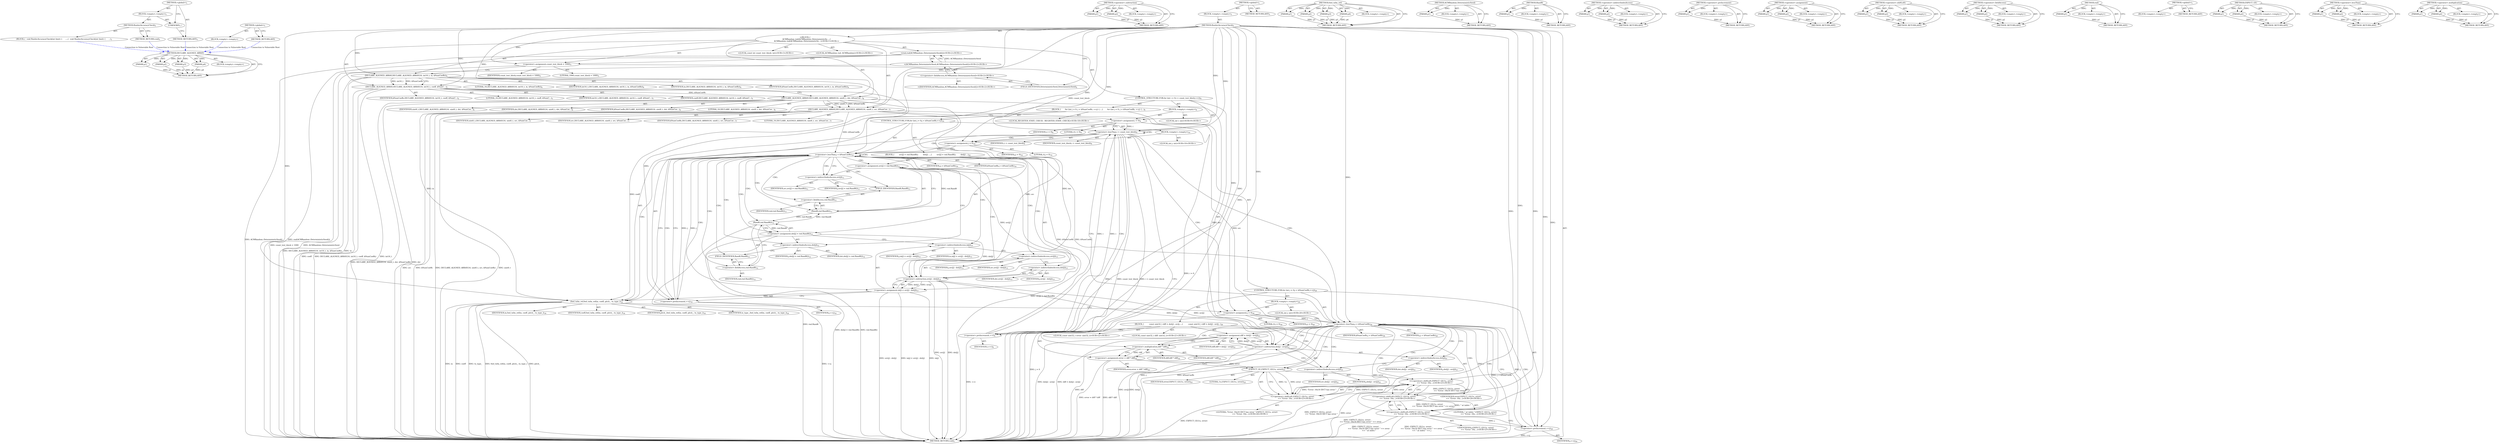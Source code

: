 digraph "&lt;global&gt;" {
vulnerable_183 [label=<(METHOD,DECLARE_ALIGNED_ARRAY)>];
vulnerable_184 [label=<(PARAM,p1)>];
vulnerable_185 [label=<(PARAM,p2)>];
vulnerable_186 [label=<(PARAM,p3)>];
vulnerable_187 [label=<(PARAM,p4)>];
vulnerable_188 [label=<(BLOCK,&lt;empty&gt;,&lt;empty&gt;)>];
vulnerable_189 [label=<(METHOD_RETURN,ANY)>];
vulnerable_208 [label=<(METHOD,&lt;operator&gt;.subtraction)>];
vulnerable_209 [label=<(PARAM,p1)>];
vulnerable_210 [label=<(PARAM,p2)>];
vulnerable_211 [label=<(BLOCK,&lt;empty&gt;,&lt;empty&gt;)>];
vulnerable_212 [label=<(METHOD_RETURN,ANY)>];
vulnerable_6 [label=<(METHOD,&lt;global&gt;)<SUB>1</SUB>>];
vulnerable_7 [label=<(BLOCK,&lt;empty&gt;,&lt;empty&gt;)<SUB>1</SUB>>];
vulnerable_8 [label=<(METHOD,RunInvAccuracyCheck)<SUB>1</SUB>>];
vulnerable_9 [label="<(BLOCK,{
     ACMRandom rnd(ACMRandom::DeterministicSe...,{
     ACMRandom rnd(ACMRandom::DeterministicSe...)<SUB>1</SUB>>"];
vulnerable_10 [label="<(LOCAL,ACMRandom rnd: ACMRandom)<SUB>2</SUB>>"];
vulnerable_11 [label="<(rnd,rnd(ACMRandom::DeterministicSeed()))<SUB>2</SUB>>"];
vulnerable_12 [label="<(ACMRandom.DeterministicSeed,ACMRandom::DeterministicSeed())<SUB>2</SUB>>"];
vulnerable_13 [label="<(&lt;operator&gt;.fieldAccess,ACMRandom::DeterministicSeed)<SUB>2</SUB>>"];
vulnerable_14 [label="<(IDENTIFIER,ACMRandom,ACMRandom::DeterministicSeed())<SUB>2</SUB>>"];
vulnerable_15 [label=<(FIELD_IDENTIFIER,DeterministicSeed,DeterministicSeed)<SUB>2</SUB>>];
vulnerable_16 [label="<(LOCAL,const int count_test_block: int)<SUB>3</SUB>>"];
vulnerable_17 [label=<(&lt;operator&gt;.assignment,count_test_block = 1000)<SUB>3</SUB>>];
vulnerable_18 [label=<(IDENTIFIER,count_test_block,count_test_block = 1000)<SUB>3</SUB>>];
vulnerable_19 [label=<(LITERAL,1000,count_test_block = 1000)<SUB>3</SUB>>];
vulnerable_20 [label=<(DECLARE_ALIGNED_ARRAY,DECLARE_ALIGNED_ARRAY(16, int16_t, in, kNumCoeffs))<SUB>4</SUB>>];
vulnerable_21 [label=<(LITERAL,16,DECLARE_ALIGNED_ARRAY(16, int16_t, in, kNumCoeffs))<SUB>4</SUB>>];
vulnerable_22 [label=<(IDENTIFIER,int16_t,DECLARE_ALIGNED_ARRAY(16, int16_t, in, kNumCoeffs))<SUB>4</SUB>>];
vulnerable_23 [label=<(IDENTIFIER,in,DECLARE_ALIGNED_ARRAY(16, int16_t, in, kNumCoeffs))<SUB>4</SUB>>];
vulnerable_24 [label=<(IDENTIFIER,kNumCoeffs,DECLARE_ALIGNED_ARRAY(16, int16_t, in, kNumCoeffs))<SUB>4</SUB>>];
vulnerable_25 [label=<(DECLARE_ALIGNED_ARRAY,DECLARE_ALIGNED_ARRAY(16, int16_t, coeff, kNumC...)<SUB>5</SUB>>];
vulnerable_26 [label=<(LITERAL,16,DECLARE_ALIGNED_ARRAY(16, int16_t, coeff, kNumC...)<SUB>5</SUB>>];
vulnerable_27 [label=<(IDENTIFIER,int16_t,DECLARE_ALIGNED_ARRAY(16, int16_t, coeff, kNumC...)<SUB>5</SUB>>];
vulnerable_28 [label=<(IDENTIFIER,coeff,DECLARE_ALIGNED_ARRAY(16, int16_t, coeff, kNumC...)<SUB>5</SUB>>];
vulnerable_29 [label=<(IDENTIFIER,kNumCoeffs,DECLARE_ALIGNED_ARRAY(16, int16_t, coeff, kNumC...)<SUB>5</SUB>>];
vulnerable_30 [label=<(DECLARE_ALIGNED_ARRAY,DECLARE_ALIGNED_ARRAY(16, uint8_t, dst, kNumCoe...)<SUB>6</SUB>>];
vulnerable_31 [label=<(LITERAL,16,DECLARE_ALIGNED_ARRAY(16, uint8_t, dst, kNumCoe...)<SUB>6</SUB>>];
vulnerable_32 [label=<(IDENTIFIER,uint8_t,DECLARE_ALIGNED_ARRAY(16, uint8_t, dst, kNumCoe...)<SUB>6</SUB>>];
vulnerable_33 [label=<(IDENTIFIER,dst,DECLARE_ALIGNED_ARRAY(16, uint8_t, dst, kNumCoe...)<SUB>6</SUB>>];
vulnerable_34 [label=<(IDENTIFIER,kNumCoeffs,DECLARE_ALIGNED_ARRAY(16, uint8_t, dst, kNumCoe...)<SUB>6</SUB>>];
vulnerable_35 [label=<(DECLARE_ALIGNED_ARRAY,DECLARE_ALIGNED_ARRAY(16, uint8_t, src, kNumCoe...)<SUB>7</SUB>>];
vulnerable_36 [label=<(LITERAL,16,DECLARE_ALIGNED_ARRAY(16, uint8_t, src, kNumCoe...)<SUB>7</SUB>>];
vulnerable_37 [label=<(IDENTIFIER,uint8_t,DECLARE_ALIGNED_ARRAY(16, uint8_t, src, kNumCoe...)<SUB>7</SUB>>];
vulnerable_38 [label=<(IDENTIFIER,src,DECLARE_ALIGNED_ARRAY(16, uint8_t, src, kNumCoe...)<SUB>7</SUB>>];
vulnerable_39 [label=<(IDENTIFIER,kNumCoeffs,DECLARE_ALIGNED_ARRAY(16, uint8_t, src, kNumCoe...)<SUB>7</SUB>>];
vulnerable_40 [label=<(CONTROL_STRUCTURE,FOR,for (int i = 0;i &lt; count_test_block;++i))<SUB>9</SUB>>];
vulnerable_41 [label=<(BLOCK,&lt;empty&gt;,&lt;empty&gt;)<SUB>9</SUB>>];
vulnerable_42 [label="<(LOCAL,int i: int)<SUB>9</SUB>>"];
vulnerable_43 [label=<(&lt;operator&gt;.assignment,i = 0)<SUB>9</SUB>>];
vulnerable_44 [label=<(IDENTIFIER,i,i = 0)<SUB>9</SUB>>];
vulnerable_45 [label=<(LITERAL,0,i = 0)<SUB>9</SUB>>];
vulnerable_46 [label=<(&lt;operator&gt;.lessThan,i &lt; count_test_block)<SUB>9</SUB>>];
vulnerable_47 [label=<(IDENTIFIER,i,i &lt; count_test_block)<SUB>9</SUB>>];
vulnerable_48 [label=<(IDENTIFIER,count_test_block,i &lt; count_test_block)<SUB>9</SUB>>];
vulnerable_49 [label=<(&lt;operator&gt;.preIncrement,++i)<SUB>9</SUB>>];
vulnerable_50 [label=<(IDENTIFIER,i,++i)<SUB>9</SUB>>];
vulnerable_51 [label=<(BLOCK,{
       for (int j = 0; j &lt; kNumCoeffs; ++j) {...,{
       for (int j = 0; j &lt; kNumCoeffs; ++j) {...)<SUB>9</SUB>>];
vulnerable_52 [label=<(CONTROL_STRUCTURE,FOR,for (int j = 0;j &lt; kNumCoeffs;++j))<SUB>10</SUB>>];
vulnerable_53 [label=<(BLOCK,&lt;empty&gt;,&lt;empty&gt;)<SUB>10</SUB>>];
vulnerable_54 [label="<(LOCAL,int j: int)<SUB>10</SUB>>"];
vulnerable_55 [label=<(&lt;operator&gt;.assignment,j = 0)<SUB>10</SUB>>];
vulnerable_56 [label=<(IDENTIFIER,j,j = 0)<SUB>10</SUB>>];
vulnerable_57 [label=<(LITERAL,0,j = 0)<SUB>10</SUB>>];
vulnerable_58 [label=<(&lt;operator&gt;.lessThan,j &lt; kNumCoeffs)<SUB>10</SUB>>];
vulnerable_59 [label=<(IDENTIFIER,j,j &lt; kNumCoeffs)<SUB>10</SUB>>];
vulnerable_60 [label=<(IDENTIFIER,kNumCoeffs,j &lt; kNumCoeffs)<SUB>10</SUB>>];
vulnerable_61 [label=<(&lt;operator&gt;.preIncrement,++j)<SUB>10</SUB>>];
vulnerable_62 [label=<(IDENTIFIER,j,++j)<SUB>10</SUB>>];
vulnerable_63 [label=<(BLOCK,{
        src[j] = rnd.Rand8();
        dst[j] ...,{
        src[j] = rnd.Rand8();
        dst[j] ...)<SUB>10</SUB>>];
vulnerable_64 [label=<(&lt;operator&gt;.assignment,src[j] = rnd.Rand8())<SUB>11</SUB>>];
vulnerable_65 [label=<(&lt;operator&gt;.indirectIndexAccess,src[j])<SUB>11</SUB>>];
vulnerable_66 [label=<(IDENTIFIER,src,src[j] = rnd.Rand8())<SUB>11</SUB>>];
vulnerable_67 [label=<(IDENTIFIER,j,src[j] = rnd.Rand8())<SUB>11</SUB>>];
vulnerable_68 [label=<(Rand8,rnd.Rand8())<SUB>11</SUB>>];
vulnerable_69 [label=<(&lt;operator&gt;.fieldAccess,rnd.Rand8)<SUB>11</SUB>>];
vulnerable_70 [label=<(IDENTIFIER,rnd,rnd.Rand8())<SUB>11</SUB>>];
vulnerable_71 [label=<(FIELD_IDENTIFIER,Rand8,Rand8)<SUB>11</SUB>>];
vulnerable_72 [label=<(&lt;operator&gt;.assignment,dst[j] = rnd.Rand8())<SUB>12</SUB>>];
vulnerable_73 [label=<(&lt;operator&gt;.indirectIndexAccess,dst[j])<SUB>12</SUB>>];
vulnerable_74 [label=<(IDENTIFIER,dst,dst[j] = rnd.Rand8())<SUB>12</SUB>>];
vulnerable_75 [label=<(IDENTIFIER,j,dst[j] = rnd.Rand8())<SUB>12</SUB>>];
vulnerable_76 [label=<(Rand8,rnd.Rand8())<SUB>12</SUB>>];
vulnerable_77 [label=<(&lt;operator&gt;.fieldAccess,rnd.Rand8)<SUB>12</SUB>>];
vulnerable_78 [label=<(IDENTIFIER,rnd,rnd.Rand8())<SUB>12</SUB>>];
vulnerable_79 [label=<(FIELD_IDENTIFIER,Rand8,Rand8)<SUB>12</SUB>>];
vulnerable_80 [label=<(&lt;operator&gt;.assignment,in[j] = src[j] - dst[j])<SUB>13</SUB>>];
vulnerable_81 [label=<(&lt;operator&gt;.indirectIndexAccess,in[j])<SUB>13</SUB>>];
vulnerable_82 [label=<(IDENTIFIER,in,in[j] = src[j] - dst[j])<SUB>13</SUB>>];
vulnerable_83 [label=<(IDENTIFIER,j,in[j] = src[j] - dst[j])<SUB>13</SUB>>];
vulnerable_84 [label=<(&lt;operator&gt;.subtraction,src[j] - dst[j])<SUB>13</SUB>>];
vulnerable_85 [label=<(&lt;operator&gt;.indirectIndexAccess,src[j])<SUB>13</SUB>>];
vulnerable_86 [label=<(IDENTIFIER,src,src[j] - dst[j])<SUB>13</SUB>>];
vulnerable_87 [label=<(IDENTIFIER,j,src[j] - dst[j])<SUB>13</SUB>>];
vulnerable_88 [label=<(&lt;operator&gt;.indirectIndexAccess,dst[j])<SUB>13</SUB>>];
vulnerable_89 [label=<(IDENTIFIER,dst,src[j] - dst[j])<SUB>13</SUB>>];
vulnerable_90 [label=<(IDENTIFIER,j,src[j] - dst[j])<SUB>13</SUB>>];
vulnerable_91 [label=<(fwd_txfm_ref,fwd_txfm_ref(in, coeff, pitch_, tx_type_))<SUB>16</SUB>>];
vulnerable_92 [label=<(IDENTIFIER,in,fwd_txfm_ref(in, coeff, pitch_, tx_type_))<SUB>16</SUB>>];
vulnerable_93 [label=<(IDENTIFIER,coeff,fwd_txfm_ref(in, coeff, pitch_, tx_type_))<SUB>16</SUB>>];
vulnerable_94 [label=<(IDENTIFIER,pitch_,fwd_txfm_ref(in, coeff, pitch_, tx_type_))<SUB>16</SUB>>];
vulnerable_95 [label=<(IDENTIFIER,tx_type_,fwd_txfm_ref(in, coeff, pitch_, tx_type_))<SUB>16</SUB>>];
vulnerable_96 [label="<(LOCAL,REGISTER_STATE_CHECK : REGISTER_STATE_CHECK)<SUB>18</SUB>>"];
vulnerable_97 [label=<(CONTROL_STRUCTURE,FOR,for (int j = 0;j &lt; kNumCoeffs;++j))<SUB>20</SUB>>];
vulnerable_98 [label=<(BLOCK,&lt;empty&gt;,&lt;empty&gt;)<SUB>20</SUB>>];
vulnerable_99 [label="<(LOCAL,int j: int)<SUB>20</SUB>>"];
vulnerable_100 [label=<(&lt;operator&gt;.assignment,j = 0)<SUB>20</SUB>>];
vulnerable_101 [label=<(IDENTIFIER,j,j = 0)<SUB>20</SUB>>];
vulnerable_102 [label=<(LITERAL,0,j = 0)<SUB>20</SUB>>];
vulnerable_103 [label=<(&lt;operator&gt;.lessThan,j &lt; kNumCoeffs)<SUB>20</SUB>>];
vulnerable_104 [label=<(IDENTIFIER,j,j &lt; kNumCoeffs)<SUB>20</SUB>>];
vulnerable_105 [label=<(IDENTIFIER,kNumCoeffs,j &lt; kNumCoeffs)<SUB>20</SUB>>];
vulnerable_106 [label=<(&lt;operator&gt;.preIncrement,++j)<SUB>20</SUB>>];
vulnerable_107 [label=<(IDENTIFIER,j,++j)<SUB>20</SUB>>];
vulnerable_108 [label=<(BLOCK,{
         const uint32_t diff = dst[j] - src[j...,{
         const uint32_t diff = dst[j] - src[j...)<SUB>20</SUB>>];
vulnerable_109 [label="<(LOCAL,const uint32_t diff: uint32_t)<SUB>21</SUB>>"];
vulnerable_110 [label=<(&lt;operator&gt;.assignment,diff = dst[j] - src[j])<SUB>21</SUB>>];
vulnerable_111 [label=<(IDENTIFIER,diff,diff = dst[j] - src[j])<SUB>21</SUB>>];
vulnerable_112 [label=<(&lt;operator&gt;.subtraction,dst[j] - src[j])<SUB>21</SUB>>];
vulnerable_113 [label=<(&lt;operator&gt;.indirectIndexAccess,dst[j])<SUB>21</SUB>>];
vulnerable_114 [label=<(IDENTIFIER,dst,dst[j] - src[j])<SUB>21</SUB>>];
vulnerable_115 [label=<(IDENTIFIER,j,dst[j] - src[j])<SUB>21</SUB>>];
vulnerable_116 [label=<(&lt;operator&gt;.indirectIndexAccess,src[j])<SUB>21</SUB>>];
vulnerable_117 [label=<(IDENTIFIER,src,dst[j] - src[j])<SUB>21</SUB>>];
vulnerable_118 [label=<(IDENTIFIER,j,dst[j] - src[j])<SUB>21</SUB>>];
vulnerable_119 [label="<(LOCAL,const uint32_t error: uint32_t)<SUB>22</SUB>>"];
vulnerable_120 [label=<(&lt;operator&gt;.assignment,error = diff * diff)<SUB>22</SUB>>];
vulnerable_121 [label=<(IDENTIFIER,error,error = diff * diff)<SUB>22</SUB>>];
vulnerable_122 [label=<(&lt;operator&gt;.multiplication,diff * diff)<SUB>22</SUB>>];
vulnerable_123 [label=<(IDENTIFIER,diff,diff * diff)<SUB>22</SUB>>];
vulnerable_124 [label=<(IDENTIFIER,diff,diff * diff)<SUB>22</SUB>>];
vulnerable_125 [label="<(&lt;operator&gt;.shiftLeft,EXPECT_GE(1u, error)
            &lt;&lt; &quot;Error: 16x...)<SUB>23</SUB>>"];
vulnerable_126 [label="<(&lt;operator&gt;.shiftLeft,EXPECT_GE(1u, error)
            &lt;&lt; &quot;Error: 16x...)<SUB>23</SUB>>"];
vulnerable_127 [label="<(&lt;operator&gt;.shiftLeft,EXPECT_GE(1u, error)
            &lt;&lt; &quot;Error: 16x...)<SUB>23</SUB>>"];
vulnerable_128 [label="<(&lt;operator&gt;.shiftLeft,EXPECT_GE(1u, error)
            &lt;&lt; &quot;Error: 16x...)<SUB>23</SUB>>"];
vulnerable_129 [label=<(EXPECT_GE,EXPECT_GE(1u, error))<SUB>23</SUB>>];
vulnerable_130 [label=<(LITERAL,1u,EXPECT_GE(1u, error))<SUB>23</SUB>>];
vulnerable_131 [label=<(IDENTIFIER,error,EXPECT_GE(1u, error))<SUB>23</SUB>>];
vulnerable_132 [label="<(LITERAL,&quot;Error: 16x16 IDCT has error &quot;,EXPECT_GE(1u, error)
            &lt;&lt; &quot;Error: 16x...)<SUB>24</SUB>>"];
vulnerable_133 [label="<(IDENTIFIER,error,EXPECT_GE(1u, error)
            &lt;&lt; &quot;Error: 16x...)<SUB>24</SUB>>"];
vulnerable_134 [label="<(LITERAL,&quot; at index &quot;,EXPECT_GE(1u, error)
            &lt;&lt; &quot;Error: 16x...)<SUB>25</SUB>>"];
vulnerable_135 [label="<(IDENTIFIER,j,EXPECT_GE(1u, error)
            &lt;&lt; &quot;Error: 16x...)<SUB>25</SUB>>"];
vulnerable_136 [label=<(METHOD_RETURN,void)<SUB>1</SUB>>];
vulnerable_138 [label=<(METHOD_RETURN,ANY)<SUB>1</SUB>>];
vulnerable_213 [label=<(METHOD,fwd_txfm_ref)>];
vulnerable_214 [label=<(PARAM,p1)>];
vulnerable_215 [label=<(PARAM,p2)>];
vulnerable_216 [label=<(PARAM,p3)>];
vulnerable_217 [label=<(PARAM,p4)>];
vulnerable_218 [label=<(BLOCK,&lt;empty&gt;,&lt;empty&gt;)>];
vulnerable_219 [label=<(METHOD_RETURN,ANY)>];
vulnerable_169 [label=<(METHOD,ACMRandom.DeterministicSeed)>];
vulnerable_170 [label=<(PARAM,p1)>];
vulnerable_171 [label=<(BLOCK,&lt;empty&gt;,&lt;empty&gt;)>];
vulnerable_172 [label=<(METHOD_RETURN,ANY)>];
vulnerable_204 [label=<(METHOD,Rand8)>];
vulnerable_205 [label=<(PARAM,p1)>];
vulnerable_206 [label=<(BLOCK,&lt;empty&gt;,&lt;empty&gt;)>];
vulnerable_207 [label=<(METHOD_RETURN,ANY)>];
vulnerable_199 [label=<(METHOD,&lt;operator&gt;.indirectIndexAccess)>];
vulnerable_200 [label=<(PARAM,p1)>];
vulnerable_201 [label=<(PARAM,p2)>];
vulnerable_202 [label=<(BLOCK,&lt;empty&gt;,&lt;empty&gt;)>];
vulnerable_203 [label=<(METHOD_RETURN,ANY)>];
vulnerable_195 [label=<(METHOD,&lt;operator&gt;.preIncrement)>];
vulnerable_196 [label=<(PARAM,p1)>];
vulnerable_197 [label=<(BLOCK,&lt;empty&gt;,&lt;empty&gt;)>];
vulnerable_198 [label=<(METHOD_RETURN,ANY)>];
vulnerable_178 [label=<(METHOD,&lt;operator&gt;.assignment)>];
vulnerable_179 [label=<(PARAM,p1)>];
vulnerable_180 [label=<(PARAM,p2)>];
vulnerable_181 [label=<(BLOCK,&lt;empty&gt;,&lt;empty&gt;)>];
vulnerable_182 [label=<(METHOD_RETURN,ANY)>];
vulnerable_225 [label=<(METHOD,&lt;operator&gt;.shiftLeft)>];
vulnerable_226 [label=<(PARAM,p1)>];
vulnerable_227 [label=<(PARAM,p2)>];
vulnerable_228 [label=<(BLOCK,&lt;empty&gt;,&lt;empty&gt;)>];
vulnerable_229 [label=<(METHOD_RETURN,ANY)>];
vulnerable_173 [label=<(METHOD,&lt;operator&gt;.fieldAccess)>];
vulnerable_174 [label=<(PARAM,p1)>];
vulnerable_175 [label=<(PARAM,p2)>];
vulnerable_176 [label=<(BLOCK,&lt;empty&gt;,&lt;empty&gt;)>];
vulnerable_177 [label=<(METHOD_RETURN,ANY)>];
vulnerable_165 [label=<(METHOD,rnd)>];
vulnerable_166 [label=<(PARAM,p1)>];
vulnerable_167 [label=<(BLOCK,&lt;empty&gt;,&lt;empty&gt;)>];
vulnerable_168 [label=<(METHOD_RETURN,ANY)>];
vulnerable_159 [label=<(METHOD,&lt;global&gt;)<SUB>1</SUB>>];
vulnerable_160 [label=<(BLOCK,&lt;empty&gt;,&lt;empty&gt;)>];
vulnerable_161 [label=<(METHOD_RETURN,ANY)>];
vulnerable_230 [label=<(METHOD,EXPECT_GE)>];
vulnerable_231 [label=<(PARAM,p1)>];
vulnerable_232 [label=<(PARAM,p2)>];
vulnerable_233 [label=<(BLOCK,&lt;empty&gt;,&lt;empty&gt;)>];
vulnerable_234 [label=<(METHOD_RETURN,ANY)>];
vulnerable_190 [label=<(METHOD,&lt;operator&gt;.lessThan)>];
vulnerable_191 [label=<(PARAM,p1)>];
vulnerable_192 [label=<(PARAM,p2)>];
vulnerable_193 [label=<(BLOCK,&lt;empty&gt;,&lt;empty&gt;)>];
vulnerable_194 [label=<(METHOD_RETURN,ANY)>];
vulnerable_220 [label=<(METHOD,&lt;operator&gt;.multiplication)>];
vulnerable_221 [label=<(PARAM,p1)>];
vulnerable_222 [label=<(PARAM,p2)>];
vulnerable_223 [label=<(BLOCK,&lt;empty&gt;,&lt;empty&gt;)>];
vulnerable_224 [label=<(METHOD_RETURN,ANY)>];
fixed_6 [label=<(METHOD,&lt;global&gt;)<SUB>1</SUB>>];
fixed_7 [label=<(BLOCK,&lt;empty&gt;,&lt;empty&gt;)<SUB>1</SUB>>];
fixed_8 [label=<(METHOD,RunInvAccuracyCheck)<SUB>1</SUB>>];
fixed_9 [label=<(BLOCK,{
  void RunInvAccuracyCheck(int limit) {
     ...,{
  void RunInvAccuracyCheck(int limit) {
     ...)<SUB>1</SUB>>];
fixed_10 [label=<(METHOD_RETURN,void)<SUB>1</SUB>>];
fixed_12 [label=<(UNKNOWN,,)>];
fixed_13 [label=<(METHOD_RETURN,ANY)<SUB>1</SUB>>];
fixed_20 [label=<(METHOD,&lt;global&gt;)<SUB>1</SUB>>];
fixed_21 [label=<(BLOCK,&lt;empty&gt;,&lt;empty&gt;)>];
fixed_22 [label=<(METHOD_RETURN,ANY)>];
vulnerable_183 -> vulnerable_184  [key=0, label="AST: "];
vulnerable_183 -> vulnerable_184  [key=1, label="DDG: "];
vulnerable_183 -> vulnerable_188  [key=0, label="AST: "];
vulnerable_183 -> vulnerable_185  [key=0, label="AST: "];
vulnerable_183 -> vulnerable_185  [key=1, label="DDG: "];
vulnerable_183 -> vulnerable_189  [key=0, label="AST: "];
vulnerable_183 -> vulnerable_189  [key=1, label="CFG: "];
vulnerable_183 -> vulnerable_186  [key=0, label="AST: "];
vulnerable_183 -> vulnerable_186  [key=1, label="DDG: "];
vulnerable_183 -> vulnerable_187  [key=0, label="AST: "];
vulnerable_183 -> vulnerable_187  [key=1, label="DDG: "];
vulnerable_184 -> vulnerable_189  [key=0, label="DDG: p1"];
vulnerable_185 -> vulnerable_189  [key=0, label="DDG: p2"];
vulnerable_186 -> vulnerable_189  [key=0, label="DDG: p3"];
vulnerable_187 -> vulnerable_189  [key=0, label="DDG: p4"];
vulnerable_208 -> vulnerable_209  [key=0, label="AST: "];
vulnerable_208 -> vulnerable_209  [key=1, label="DDG: "];
vulnerable_208 -> vulnerable_211  [key=0, label="AST: "];
vulnerable_208 -> vulnerable_210  [key=0, label="AST: "];
vulnerable_208 -> vulnerable_210  [key=1, label="DDG: "];
vulnerable_208 -> vulnerable_212  [key=0, label="AST: "];
vulnerable_208 -> vulnerable_212  [key=1, label="CFG: "];
vulnerable_209 -> vulnerable_212  [key=0, label="DDG: p1"];
vulnerable_210 -> vulnerable_212  [key=0, label="DDG: p2"];
vulnerable_6 -> vulnerable_7  [key=0, label="AST: "];
vulnerable_6 -> vulnerable_138  [key=0, label="AST: "];
vulnerable_6 -> vulnerable_138  [key=1, label="CFG: "];
vulnerable_7 -> vulnerable_8  [key=0, label="AST: "];
vulnerable_8 -> vulnerable_9  [key=0, label="AST: "];
vulnerable_8 -> vulnerable_136  [key=0, label="AST: "];
vulnerable_8 -> vulnerable_15  [key=0, label="CFG: "];
vulnerable_8 -> vulnerable_17  [key=0, label="DDG: "];
vulnerable_8 -> vulnerable_20  [key=0, label="DDG: "];
vulnerable_8 -> vulnerable_25  [key=0, label="DDG: "];
vulnerable_8 -> vulnerable_30  [key=0, label="DDG: "];
vulnerable_8 -> vulnerable_35  [key=0, label="DDG: "];
vulnerable_8 -> vulnerable_43  [key=0, label="DDG: "];
vulnerable_8 -> vulnerable_46  [key=0, label="DDG: "];
vulnerable_8 -> vulnerable_49  [key=0, label="DDG: "];
vulnerable_8 -> vulnerable_91  [key=0, label="DDG: "];
vulnerable_8 -> vulnerable_55  [key=0, label="DDG: "];
vulnerable_8 -> vulnerable_58  [key=0, label="DDG: "];
vulnerable_8 -> vulnerable_61  [key=0, label="DDG: "];
vulnerable_8 -> vulnerable_100  [key=0, label="DDG: "];
vulnerable_8 -> vulnerable_103  [key=0, label="DDG: "];
vulnerable_8 -> vulnerable_106  [key=0, label="DDG: "];
vulnerable_8 -> vulnerable_125  [key=0, label="DDG: "];
vulnerable_8 -> vulnerable_122  [key=0, label="DDG: "];
vulnerable_8 -> vulnerable_126  [key=0, label="DDG: "];
vulnerable_8 -> vulnerable_127  [key=0, label="DDG: "];
vulnerable_8 -> vulnerable_128  [key=0, label="DDG: "];
vulnerable_8 -> vulnerable_129  [key=0, label="DDG: "];
vulnerable_9 -> vulnerable_10  [key=0, label="AST: "];
vulnerable_9 -> vulnerable_11  [key=0, label="AST: "];
vulnerable_9 -> vulnerable_16  [key=0, label="AST: "];
vulnerable_9 -> vulnerable_17  [key=0, label="AST: "];
vulnerable_9 -> vulnerable_20  [key=0, label="AST: "];
vulnerable_9 -> vulnerable_25  [key=0, label="AST: "];
vulnerable_9 -> vulnerable_30  [key=0, label="AST: "];
vulnerable_9 -> vulnerable_35  [key=0, label="AST: "];
vulnerable_9 -> vulnerable_40  [key=0, label="AST: "];
vulnerable_11 -> vulnerable_12  [key=0, label="AST: "];
vulnerable_11 -> vulnerable_17  [key=0, label="CFG: "];
vulnerable_11 -> vulnerable_136  [key=0, label="DDG: ACMRandom::DeterministicSeed()"];
vulnerable_11 -> vulnerable_136  [key=1, label="DDG: rnd(ACMRandom::DeterministicSeed())"];
vulnerable_12 -> vulnerable_13  [key=0, label="AST: "];
vulnerable_12 -> vulnerable_11  [key=0, label="CFG: "];
vulnerable_12 -> vulnerable_11  [key=1, label="DDG: ACMRandom::DeterministicSeed"];
vulnerable_12 -> vulnerable_136  [key=0, label="DDG: ACMRandom::DeterministicSeed"];
vulnerable_13 -> vulnerable_14  [key=0, label="AST: "];
vulnerable_13 -> vulnerable_15  [key=0, label="AST: "];
vulnerable_13 -> vulnerable_12  [key=0, label="CFG: "];
vulnerable_15 -> vulnerable_13  [key=0, label="CFG: "];
vulnerable_17 -> vulnerable_18  [key=0, label="AST: "];
vulnerable_17 -> vulnerable_19  [key=0, label="AST: "];
vulnerable_17 -> vulnerable_20  [key=0, label="CFG: "];
vulnerable_17 -> vulnerable_136  [key=0, label="DDG: count_test_block = 1000"];
vulnerable_17 -> vulnerable_46  [key=0, label="DDG: count_test_block"];
vulnerable_20 -> vulnerable_21  [key=0, label="AST: "];
vulnerable_20 -> vulnerable_22  [key=0, label="AST: "];
vulnerable_20 -> vulnerable_23  [key=0, label="AST: "];
vulnerable_20 -> vulnerable_24  [key=0, label="AST: "];
vulnerable_20 -> vulnerable_25  [key=0, label="CFG: "];
vulnerable_20 -> vulnerable_25  [key=1, label="DDG: int16_t"];
vulnerable_20 -> vulnerable_25  [key=2, label="DDG: kNumCoeffs"];
vulnerable_20 -> vulnerable_136  [key=0, label="DDG: in"];
vulnerable_20 -> vulnerable_136  [key=1, label="DDG: DECLARE_ALIGNED_ARRAY(16, int16_t, in, kNumCoeffs)"];
vulnerable_20 -> vulnerable_91  [key=0, label="DDG: in"];
vulnerable_25 -> vulnerable_26  [key=0, label="AST: "];
vulnerable_25 -> vulnerable_27  [key=0, label="AST: "];
vulnerable_25 -> vulnerable_28  [key=0, label="AST: "];
vulnerable_25 -> vulnerable_29  [key=0, label="AST: "];
vulnerable_25 -> vulnerable_30  [key=0, label="CFG: "];
vulnerable_25 -> vulnerable_30  [key=1, label="DDG: kNumCoeffs"];
vulnerable_25 -> vulnerable_136  [key=0, label="DDG: int16_t"];
vulnerable_25 -> vulnerable_136  [key=1, label="DDG: coeff"];
vulnerable_25 -> vulnerable_136  [key=2, label="DDG: DECLARE_ALIGNED_ARRAY(16, int16_t, coeff, kNumCoeffs)"];
vulnerable_25 -> vulnerable_91  [key=0, label="DDG: coeff"];
vulnerable_30 -> vulnerable_31  [key=0, label="AST: "];
vulnerable_30 -> vulnerable_32  [key=0, label="AST: "];
vulnerable_30 -> vulnerable_33  [key=0, label="AST: "];
vulnerable_30 -> vulnerable_34  [key=0, label="AST: "];
vulnerable_30 -> vulnerable_35  [key=0, label="CFG: "];
vulnerable_30 -> vulnerable_35  [key=1, label="DDG: uint8_t"];
vulnerable_30 -> vulnerable_35  [key=2, label="DDG: kNumCoeffs"];
vulnerable_30 -> vulnerable_136  [key=0, label="DDG: dst"];
vulnerable_30 -> vulnerable_136  [key=1, label="DDG: DECLARE_ALIGNED_ARRAY(16, uint8_t, dst, kNumCoeffs)"];
vulnerable_30 -> vulnerable_84  [key=0, label="DDG: dst"];
vulnerable_30 -> vulnerable_112  [key=0, label="DDG: dst"];
vulnerable_35 -> vulnerable_36  [key=0, label="AST: "];
vulnerable_35 -> vulnerable_37  [key=0, label="AST: "];
vulnerable_35 -> vulnerable_38  [key=0, label="AST: "];
vulnerable_35 -> vulnerable_39  [key=0, label="AST: "];
vulnerable_35 -> vulnerable_43  [key=0, label="CFG: "];
vulnerable_35 -> vulnerable_136  [key=0, label="DDG: uint8_t"];
vulnerable_35 -> vulnerable_136  [key=1, label="DDG: src"];
vulnerable_35 -> vulnerable_136  [key=2, label="DDG: kNumCoeffs"];
vulnerable_35 -> vulnerable_136  [key=3, label="DDG: DECLARE_ALIGNED_ARRAY(16, uint8_t, src, kNumCoeffs)"];
vulnerable_35 -> vulnerable_58  [key=0, label="DDG: kNumCoeffs"];
vulnerable_35 -> vulnerable_84  [key=0, label="DDG: src"];
vulnerable_35 -> vulnerable_112  [key=0, label="DDG: src"];
vulnerable_40 -> vulnerable_41  [key=0, label="AST: "];
vulnerable_40 -> vulnerable_46  [key=0, label="AST: "];
vulnerable_40 -> vulnerable_49  [key=0, label="AST: "];
vulnerable_40 -> vulnerable_51  [key=0, label="AST: "];
vulnerable_41 -> vulnerable_42  [key=0, label="AST: "];
vulnerable_41 -> vulnerable_43  [key=0, label="AST: "];
vulnerable_43 -> vulnerable_44  [key=0, label="AST: "];
vulnerable_43 -> vulnerable_45  [key=0, label="AST: "];
vulnerable_43 -> vulnerable_46  [key=0, label="CFG: "];
vulnerable_43 -> vulnerable_46  [key=1, label="DDG: i"];
vulnerable_43 -> vulnerable_136  [key=0, label="DDG: i = 0"];
vulnerable_46 -> vulnerable_47  [key=0, label="AST: "];
vulnerable_46 -> vulnerable_48  [key=0, label="AST: "];
vulnerable_46 -> vulnerable_136  [key=0, label="CFG: "];
vulnerable_46 -> vulnerable_136  [key=1, label="DDG: i"];
vulnerable_46 -> vulnerable_136  [key=2, label="DDG: count_test_block"];
vulnerable_46 -> vulnerable_136  [key=3, label="DDG: i &lt; count_test_block"];
vulnerable_46 -> vulnerable_55  [key=0, label="CFG: "];
vulnerable_46 -> vulnerable_55  [key=1, label="CDG: "];
vulnerable_46 -> vulnerable_49  [key=0, label="DDG: i"];
vulnerable_46 -> vulnerable_49  [key=1, label="CDG: "];
vulnerable_46 -> vulnerable_46  [key=0, label="CDG: "];
vulnerable_46 -> vulnerable_103  [key=0, label="CDG: "];
vulnerable_46 -> vulnerable_91  [key=0, label="CDG: "];
vulnerable_46 -> vulnerable_58  [key=0, label="CDG: "];
vulnerable_46 -> vulnerable_100  [key=0, label="CDG: "];
vulnerable_49 -> vulnerable_50  [key=0, label="AST: "];
vulnerable_49 -> vulnerable_46  [key=0, label="CFG: "];
vulnerable_49 -> vulnerable_46  [key=1, label="DDG: i"];
vulnerable_49 -> vulnerable_136  [key=0, label="DDG: ++i"];
vulnerable_51 -> vulnerable_52  [key=0, label="AST: "];
vulnerable_51 -> vulnerable_91  [key=0, label="AST: "];
vulnerable_51 -> vulnerable_96  [key=0, label="AST: "];
vulnerable_51 -> vulnerable_97  [key=0, label="AST: "];
vulnerable_52 -> vulnerable_53  [key=0, label="AST: "];
vulnerable_52 -> vulnerable_58  [key=0, label="AST: "];
vulnerable_52 -> vulnerable_61  [key=0, label="AST: "];
vulnerable_52 -> vulnerable_63  [key=0, label="AST: "];
vulnerable_53 -> vulnerable_54  [key=0, label="AST: "];
vulnerable_53 -> vulnerable_55  [key=0, label="AST: "];
vulnerable_55 -> vulnerable_56  [key=0, label="AST: "];
vulnerable_55 -> vulnerable_57  [key=0, label="AST: "];
vulnerable_55 -> vulnerable_58  [key=0, label="CFG: "];
vulnerable_55 -> vulnerable_58  [key=1, label="DDG: j"];
vulnerable_58 -> vulnerable_59  [key=0, label="AST: "];
vulnerable_58 -> vulnerable_60  [key=0, label="AST: "];
vulnerable_58 -> vulnerable_65  [key=0, label="CFG: "];
vulnerable_58 -> vulnerable_65  [key=1, label="CDG: "];
vulnerable_58 -> vulnerable_91  [key=0, label="CFG: "];
vulnerable_58 -> vulnerable_61  [key=0, label="DDG: j"];
vulnerable_58 -> vulnerable_61  [key=1, label="CDG: "];
vulnerable_58 -> vulnerable_103  [key=0, label="DDG: kNumCoeffs"];
vulnerable_58 -> vulnerable_68  [key=0, label="CDG: "];
vulnerable_58 -> vulnerable_73  [key=0, label="CDG: "];
vulnerable_58 -> vulnerable_77  [key=0, label="CDG: "];
vulnerable_58 -> vulnerable_64  [key=0, label="CDG: "];
vulnerable_58 -> vulnerable_81  [key=0, label="CDG: "];
vulnerable_58 -> vulnerable_84  [key=0, label="CDG: "];
vulnerable_58 -> vulnerable_85  [key=0, label="CDG: "];
vulnerable_58 -> vulnerable_72  [key=0, label="CDG: "];
vulnerable_58 -> vulnerable_69  [key=0, label="CDG: "];
vulnerable_58 -> vulnerable_76  [key=0, label="CDG: "];
vulnerable_58 -> vulnerable_79  [key=0, label="CDG: "];
vulnerable_58 -> vulnerable_80  [key=0, label="CDG: "];
vulnerable_58 -> vulnerable_58  [key=0, label="CDG: "];
vulnerable_58 -> vulnerable_71  [key=0, label="CDG: "];
vulnerable_58 -> vulnerable_88  [key=0, label="CDG: "];
vulnerable_61 -> vulnerable_62  [key=0, label="AST: "];
vulnerable_61 -> vulnerable_58  [key=0, label="CFG: "];
vulnerable_61 -> vulnerable_58  [key=1, label="DDG: j"];
vulnerable_61 -> vulnerable_136  [key=0, label="DDG: ++j"];
vulnerable_63 -> vulnerable_64  [key=0, label="AST: "];
vulnerable_63 -> vulnerable_72  [key=0, label="AST: "];
vulnerable_63 -> vulnerable_80  [key=0, label="AST: "];
vulnerable_64 -> vulnerable_65  [key=0, label="AST: "];
vulnerable_64 -> vulnerable_68  [key=0, label="AST: "];
vulnerable_64 -> vulnerable_73  [key=0, label="CFG: "];
vulnerable_64 -> vulnerable_136  [key=0, label="DDG: src[j] = rnd.Rand8()"];
vulnerable_64 -> vulnerable_84  [key=0, label="DDG: src[j]"];
vulnerable_65 -> vulnerable_66  [key=0, label="AST: "];
vulnerable_65 -> vulnerable_67  [key=0, label="AST: "];
vulnerable_65 -> vulnerable_71  [key=0, label="CFG: "];
vulnerable_68 -> vulnerable_69  [key=0, label="AST: "];
vulnerable_68 -> vulnerable_64  [key=0, label="CFG: "];
vulnerable_68 -> vulnerable_64  [key=1, label="DDG: rnd.Rand8"];
vulnerable_68 -> vulnerable_76  [key=0, label="DDG: rnd.Rand8"];
vulnerable_69 -> vulnerable_70  [key=0, label="AST: "];
vulnerable_69 -> vulnerable_71  [key=0, label="AST: "];
vulnerable_69 -> vulnerable_68  [key=0, label="CFG: "];
vulnerable_71 -> vulnerable_69  [key=0, label="CFG: "];
vulnerable_72 -> vulnerable_73  [key=0, label="AST: "];
vulnerable_72 -> vulnerable_76  [key=0, label="AST: "];
vulnerable_72 -> vulnerable_81  [key=0, label="CFG: "];
vulnerable_72 -> vulnerable_136  [key=0, label="DDG: rnd.Rand8()"];
vulnerable_72 -> vulnerable_136  [key=1, label="DDG: dst[j] = rnd.Rand8()"];
vulnerable_72 -> vulnerable_84  [key=0, label="DDG: dst[j]"];
vulnerable_73 -> vulnerable_74  [key=0, label="AST: "];
vulnerable_73 -> vulnerable_75  [key=0, label="AST: "];
vulnerable_73 -> vulnerable_79  [key=0, label="CFG: "];
vulnerable_76 -> vulnerable_77  [key=0, label="AST: "];
vulnerable_76 -> vulnerable_72  [key=0, label="CFG: "];
vulnerable_76 -> vulnerable_72  [key=1, label="DDG: rnd.Rand8"];
vulnerable_76 -> vulnerable_136  [key=0, label="DDG: rnd.Rand8"];
vulnerable_76 -> vulnerable_68  [key=0, label="DDG: rnd.Rand8"];
vulnerable_77 -> vulnerable_78  [key=0, label="AST: "];
vulnerable_77 -> vulnerable_79  [key=0, label="AST: "];
vulnerable_77 -> vulnerable_76  [key=0, label="CFG: "];
vulnerable_79 -> vulnerable_77  [key=0, label="CFG: "];
vulnerable_80 -> vulnerable_81  [key=0, label="AST: "];
vulnerable_80 -> vulnerable_84  [key=0, label="AST: "];
vulnerable_80 -> vulnerable_61  [key=0, label="CFG: "];
vulnerable_80 -> vulnerable_136  [key=0, label="DDG: in[j]"];
vulnerable_80 -> vulnerable_136  [key=1, label="DDG: src[j] - dst[j]"];
vulnerable_80 -> vulnerable_136  [key=2, label="DDG: in[j] = src[j] - dst[j]"];
vulnerable_80 -> vulnerable_91  [key=0, label="DDG: in[j]"];
vulnerable_81 -> vulnerable_82  [key=0, label="AST: "];
vulnerable_81 -> vulnerable_83  [key=0, label="AST: "];
vulnerable_81 -> vulnerable_85  [key=0, label="CFG: "];
vulnerable_84 -> vulnerable_85  [key=0, label="AST: "];
vulnerable_84 -> vulnerable_88  [key=0, label="AST: "];
vulnerable_84 -> vulnerable_80  [key=0, label="CFG: "];
vulnerable_84 -> vulnerable_80  [key=1, label="DDG: src[j]"];
vulnerable_84 -> vulnerable_80  [key=2, label="DDG: dst[j]"];
vulnerable_84 -> vulnerable_136  [key=0, label="DDG: src[j]"];
vulnerable_84 -> vulnerable_136  [key=1, label="DDG: dst[j]"];
vulnerable_84 -> vulnerable_112  [key=0, label="DDG: dst[j]"];
vulnerable_84 -> vulnerable_112  [key=1, label="DDG: src[j]"];
vulnerable_85 -> vulnerable_86  [key=0, label="AST: "];
vulnerable_85 -> vulnerable_87  [key=0, label="AST: "];
vulnerable_85 -> vulnerable_88  [key=0, label="CFG: "];
vulnerable_88 -> vulnerable_89  [key=0, label="AST: "];
vulnerable_88 -> vulnerable_90  [key=0, label="AST: "];
vulnerable_88 -> vulnerable_84  [key=0, label="CFG: "];
vulnerable_91 -> vulnerable_92  [key=0, label="AST: "];
vulnerable_91 -> vulnerable_93  [key=0, label="AST: "];
vulnerable_91 -> vulnerable_94  [key=0, label="AST: "];
vulnerable_91 -> vulnerable_95  [key=0, label="AST: "];
vulnerable_91 -> vulnerable_100  [key=0, label="CFG: "];
vulnerable_91 -> vulnerable_136  [key=0, label="DDG: in"];
vulnerable_91 -> vulnerable_136  [key=1, label="DDG: coeff"];
vulnerable_91 -> vulnerable_136  [key=2, label="DDG: tx_type_"];
vulnerable_91 -> vulnerable_136  [key=3, label="DDG: fwd_txfm_ref(in, coeff, pitch_, tx_type_)"];
vulnerable_91 -> vulnerable_136  [key=4, label="DDG: pitch_"];
vulnerable_97 -> vulnerable_98  [key=0, label="AST: "];
vulnerable_97 -> vulnerable_103  [key=0, label="AST: "];
vulnerable_97 -> vulnerable_106  [key=0, label="AST: "];
vulnerable_97 -> vulnerable_108  [key=0, label="AST: "];
vulnerable_98 -> vulnerable_99  [key=0, label="AST: "];
vulnerable_98 -> vulnerable_100  [key=0, label="AST: "];
vulnerable_100 -> vulnerable_101  [key=0, label="AST: "];
vulnerable_100 -> vulnerable_102  [key=0, label="AST: "];
vulnerable_100 -> vulnerable_103  [key=0, label="CFG: "];
vulnerable_100 -> vulnerable_103  [key=1, label="DDG: j"];
vulnerable_100 -> vulnerable_136  [key=0, label="DDG: j = 0"];
vulnerable_103 -> vulnerable_104  [key=0, label="AST: "];
vulnerable_103 -> vulnerable_105  [key=0, label="AST: "];
vulnerable_103 -> vulnerable_113  [key=0, label="CFG: "];
vulnerable_103 -> vulnerable_113  [key=1, label="CDG: "];
vulnerable_103 -> vulnerable_49  [key=0, label="CFG: "];
vulnerable_103 -> vulnerable_136  [key=0, label="DDG: j"];
vulnerable_103 -> vulnerable_136  [key=1, label="DDG: kNumCoeffs"];
vulnerable_103 -> vulnerable_136  [key=2, label="DDG: j &lt; kNumCoeffs"];
vulnerable_103 -> vulnerable_58  [key=0, label="DDG: kNumCoeffs"];
vulnerable_103 -> vulnerable_125  [key=0, label="DDG: j"];
vulnerable_103 -> vulnerable_125  [key=1, label="CDG: "];
vulnerable_103 -> vulnerable_120  [key=0, label="CDG: "];
vulnerable_103 -> vulnerable_116  [key=0, label="CDG: "];
vulnerable_103 -> vulnerable_122  [key=0, label="CDG: "];
vulnerable_103 -> vulnerable_128  [key=0, label="CDG: "];
vulnerable_103 -> vulnerable_103  [key=0, label="CDG: "];
vulnerable_103 -> vulnerable_106  [key=0, label="CDG: "];
vulnerable_103 -> vulnerable_112  [key=0, label="CDG: "];
vulnerable_103 -> vulnerable_129  [key=0, label="CDG: "];
vulnerable_103 -> vulnerable_126  [key=0, label="CDG: "];
vulnerable_103 -> vulnerable_110  [key=0, label="CDG: "];
vulnerable_103 -> vulnerable_127  [key=0, label="CDG: "];
vulnerable_106 -> vulnerable_107  [key=0, label="AST: "];
vulnerable_106 -> vulnerable_103  [key=0, label="CFG: "];
vulnerable_106 -> vulnerable_103  [key=1, label="DDG: j"];
vulnerable_106 -> vulnerable_136  [key=0, label="DDG: ++j"];
vulnerable_108 -> vulnerable_109  [key=0, label="AST: "];
vulnerable_108 -> vulnerable_110  [key=0, label="AST: "];
vulnerable_108 -> vulnerable_119  [key=0, label="AST: "];
vulnerable_108 -> vulnerable_120  [key=0, label="AST: "];
vulnerable_108 -> vulnerable_125  [key=0, label="AST: "];
vulnerable_110 -> vulnerable_111  [key=0, label="AST: "];
vulnerable_110 -> vulnerable_112  [key=0, label="AST: "];
vulnerable_110 -> vulnerable_122  [key=0, label="CFG: "];
vulnerable_110 -> vulnerable_122  [key=1, label="DDG: diff"];
vulnerable_110 -> vulnerable_136  [key=0, label="DDG: dst[j] - src[j]"];
vulnerable_110 -> vulnerable_136  [key=1, label="DDG: diff = dst[j] - src[j]"];
vulnerable_112 -> vulnerable_113  [key=0, label="AST: "];
vulnerable_112 -> vulnerable_116  [key=0, label="AST: "];
vulnerable_112 -> vulnerable_110  [key=0, label="CFG: "];
vulnerable_112 -> vulnerable_110  [key=1, label="DDG: dst[j]"];
vulnerable_112 -> vulnerable_110  [key=2, label="DDG: src[j]"];
vulnerable_112 -> vulnerable_136  [key=0, label="DDG: dst[j]"];
vulnerable_112 -> vulnerable_136  [key=1, label="DDG: src[j]"];
vulnerable_113 -> vulnerable_114  [key=0, label="AST: "];
vulnerable_113 -> vulnerable_115  [key=0, label="AST: "];
vulnerable_113 -> vulnerable_116  [key=0, label="CFG: "];
vulnerable_116 -> vulnerable_117  [key=0, label="AST: "];
vulnerable_116 -> vulnerable_118  [key=0, label="AST: "];
vulnerable_116 -> vulnerable_112  [key=0, label="CFG: "];
vulnerable_120 -> vulnerable_121  [key=0, label="AST: "];
vulnerable_120 -> vulnerable_122  [key=0, label="AST: "];
vulnerable_120 -> vulnerable_129  [key=0, label="CFG: "];
vulnerable_120 -> vulnerable_129  [key=1, label="DDG: error"];
vulnerable_120 -> vulnerable_136  [key=0, label="DDG: diff * diff"];
vulnerable_120 -> vulnerable_136  [key=1, label="DDG: error = diff * diff"];
vulnerable_122 -> vulnerable_123  [key=0, label="AST: "];
vulnerable_122 -> vulnerable_124  [key=0, label="AST: "];
vulnerable_122 -> vulnerable_120  [key=0, label="CFG: "];
vulnerable_122 -> vulnerable_120  [key=1, label="DDG: diff"];
vulnerable_122 -> vulnerable_136  [key=0, label="DDG: diff"];
vulnerable_125 -> vulnerable_126  [key=0, label="AST: "];
vulnerable_125 -> vulnerable_135  [key=0, label="AST: "];
vulnerable_125 -> vulnerable_106  [key=0, label="CFG: "];
vulnerable_125 -> vulnerable_106  [key=1, label="DDG: j"];
vulnerable_125 -> vulnerable_136  [key=0, label="DDG: EXPECT_GE(1u, error)
            &lt;&lt; &quot;Error: 16x16 IDCT has error &quot; &lt;&lt; error
             &lt;&lt; &quot; at index &quot;"];
vulnerable_125 -> vulnerable_136  [key=1, label="DDG: EXPECT_GE(1u, error)
            &lt;&lt; &quot;Error: 16x16 IDCT has error &quot; &lt;&lt; error
             &lt;&lt; &quot; at index &quot; &lt;&lt; j"];
vulnerable_126 -> vulnerable_127  [key=0, label="AST: "];
vulnerable_126 -> vulnerable_134  [key=0, label="AST: "];
vulnerable_126 -> vulnerable_125  [key=0, label="CFG: "];
vulnerable_126 -> vulnerable_125  [key=1, label="DDG: EXPECT_GE(1u, error)
            &lt;&lt; &quot;Error: 16x16 IDCT has error &quot; &lt;&lt; error"];
vulnerable_126 -> vulnerable_125  [key=2, label="DDG: &quot; at index &quot;"];
vulnerable_126 -> vulnerable_136  [key=0, label="DDG: EXPECT_GE(1u, error)
            &lt;&lt; &quot;Error: 16x16 IDCT has error &quot; &lt;&lt; error"];
vulnerable_127 -> vulnerable_128  [key=0, label="AST: "];
vulnerable_127 -> vulnerable_133  [key=0, label="AST: "];
vulnerable_127 -> vulnerable_126  [key=0, label="CFG: "];
vulnerable_127 -> vulnerable_126  [key=1, label="DDG: EXPECT_GE(1u, error)
            &lt;&lt; &quot;Error: 16x16 IDCT has error &quot;"];
vulnerable_127 -> vulnerable_126  [key=2, label="DDG: error"];
vulnerable_127 -> vulnerable_136  [key=0, label="DDG: EXPECT_GE(1u, error)
            &lt;&lt; &quot;Error: 16x16 IDCT has error &quot;"];
vulnerable_127 -> vulnerable_136  [key=1, label="DDG: error"];
vulnerable_128 -> vulnerable_129  [key=0, label="AST: "];
vulnerable_128 -> vulnerable_132  [key=0, label="AST: "];
vulnerable_128 -> vulnerable_127  [key=0, label="CFG: "];
vulnerable_128 -> vulnerable_127  [key=1, label="DDG: EXPECT_GE(1u, error)"];
vulnerable_128 -> vulnerable_127  [key=2, label="DDG: &quot;Error: 16x16 IDCT has error &quot;"];
vulnerable_128 -> vulnerable_136  [key=0, label="DDG: EXPECT_GE(1u, error)"];
vulnerable_129 -> vulnerable_130  [key=0, label="AST: "];
vulnerable_129 -> vulnerable_131  [key=0, label="AST: "];
vulnerable_129 -> vulnerable_128  [key=0, label="CFG: "];
vulnerable_129 -> vulnerable_128  [key=1, label="DDG: 1u"];
vulnerable_129 -> vulnerable_128  [key=2, label="DDG: error"];
vulnerable_129 -> vulnerable_127  [key=0, label="DDG: error"];
vulnerable_213 -> vulnerable_214  [key=0, label="AST: "];
vulnerable_213 -> vulnerable_214  [key=1, label="DDG: "];
vulnerable_213 -> vulnerable_218  [key=0, label="AST: "];
vulnerable_213 -> vulnerable_215  [key=0, label="AST: "];
vulnerable_213 -> vulnerable_215  [key=1, label="DDG: "];
vulnerable_213 -> vulnerable_219  [key=0, label="AST: "];
vulnerable_213 -> vulnerable_219  [key=1, label="CFG: "];
vulnerable_213 -> vulnerable_216  [key=0, label="AST: "];
vulnerable_213 -> vulnerable_216  [key=1, label="DDG: "];
vulnerable_213 -> vulnerable_217  [key=0, label="AST: "];
vulnerable_213 -> vulnerable_217  [key=1, label="DDG: "];
vulnerable_214 -> vulnerable_219  [key=0, label="DDG: p1"];
vulnerable_215 -> vulnerable_219  [key=0, label="DDG: p2"];
vulnerable_216 -> vulnerable_219  [key=0, label="DDG: p3"];
vulnerable_217 -> vulnerable_219  [key=0, label="DDG: p4"];
vulnerable_169 -> vulnerable_170  [key=0, label="AST: "];
vulnerable_169 -> vulnerable_170  [key=1, label="DDG: "];
vulnerable_169 -> vulnerable_171  [key=0, label="AST: "];
vulnerable_169 -> vulnerable_172  [key=0, label="AST: "];
vulnerable_169 -> vulnerable_172  [key=1, label="CFG: "];
vulnerable_170 -> vulnerable_172  [key=0, label="DDG: p1"];
vulnerable_204 -> vulnerable_205  [key=0, label="AST: "];
vulnerable_204 -> vulnerable_205  [key=1, label="DDG: "];
vulnerable_204 -> vulnerable_206  [key=0, label="AST: "];
vulnerable_204 -> vulnerable_207  [key=0, label="AST: "];
vulnerable_204 -> vulnerable_207  [key=1, label="CFG: "];
vulnerable_205 -> vulnerable_207  [key=0, label="DDG: p1"];
vulnerable_199 -> vulnerable_200  [key=0, label="AST: "];
vulnerable_199 -> vulnerable_200  [key=1, label="DDG: "];
vulnerable_199 -> vulnerable_202  [key=0, label="AST: "];
vulnerable_199 -> vulnerable_201  [key=0, label="AST: "];
vulnerable_199 -> vulnerable_201  [key=1, label="DDG: "];
vulnerable_199 -> vulnerable_203  [key=0, label="AST: "];
vulnerable_199 -> vulnerable_203  [key=1, label="CFG: "];
vulnerable_200 -> vulnerable_203  [key=0, label="DDG: p1"];
vulnerable_201 -> vulnerable_203  [key=0, label="DDG: p2"];
vulnerable_195 -> vulnerable_196  [key=0, label="AST: "];
vulnerable_195 -> vulnerable_196  [key=1, label="DDG: "];
vulnerable_195 -> vulnerable_197  [key=0, label="AST: "];
vulnerable_195 -> vulnerable_198  [key=0, label="AST: "];
vulnerable_195 -> vulnerable_198  [key=1, label="CFG: "];
vulnerable_196 -> vulnerable_198  [key=0, label="DDG: p1"];
vulnerable_178 -> vulnerable_179  [key=0, label="AST: "];
vulnerable_178 -> vulnerable_179  [key=1, label="DDG: "];
vulnerable_178 -> vulnerable_181  [key=0, label="AST: "];
vulnerable_178 -> vulnerable_180  [key=0, label="AST: "];
vulnerable_178 -> vulnerable_180  [key=1, label="DDG: "];
vulnerable_178 -> vulnerable_182  [key=0, label="AST: "];
vulnerable_178 -> vulnerable_182  [key=1, label="CFG: "];
vulnerable_179 -> vulnerable_182  [key=0, label="DDG: p1"];
vulnerable_180 -> vulnerable_182  [key=0, label="DDG: p2"];
vulnerable_225 -> vulnerable_226  [key=0, label="AST: "];
vulnerable_225 -> vulnerable_226  [key=1, label="DDG: "];
vulnerable_225 -> vulnerable_228  [key=0, label="AST: "];
vulnerable_225 -> vulnerable_227  [key=0, label="AST: "];
vulnerable_225 -> vulnerable_227  [key=1, label="DDG: "];
vulnerable_225 -> vulnerable_229  [key=0, label="AST: "];
vulnerable_225 -> vulnerable_229  [key=1, label="CFG: "];
vulnerable_226 -> vulnerable_229  [key=0, label="DDG: p1"];
vulnerable_227 -> vulnerable_229  [key=0, label="DDG: p2"];
vulnerable_173 -> vulnerable_174  [key=0, label="AST: "];
vulnerable_173 -> vulnerable_174  [key=1, label="DDG: "];
vulnerable_173 -> vulnerable_176  [key=0, label="AST: "];
vulnerable_173 -> vulnerable_175  [key=0, label="AST: "];
vulnerable_173 -> vulnerable_175  [key=1, label="DDG: "];
vulnerable_173 -> vulnerable_177  [key=0, label="AST: "];
vulnerable_173 -> vulnerable_177  [key=1, label="CFG: "];
vulnerable_174 -> vulnerable_177  [key=0, label="DDG: p1"];
vulnerable_175 -> vulnerable_177  [key=0, label="DDG: p2"];
vulnerable_165 -> vulnerable_166  [key=0, label="AST: "];
vulnerable_165 -> vulnerable_166  [key=1, label="DDG: "];
vulnerable_165 -> vulnerable_167  [key=0, label="AST: "];
vulnerable_165 -> vulnerable_168  [key=0, label="AST: "];
vulnerable_165 -> vulnerable_168  [key=1, label="CFG: "];
vulnerable_166 -> vulnerable_168  [key=0, label="DDG: p1"];
vulnerable_159 -> vulnerable_160  [key=0, label="AST: "];
vulnerable_159 -> vulnerable_161  [key=0, label="AST: "];
vulnerable_159 -> vulnerable_161  [key=1, label="CFG: "];
vulnerable_230 -> vulnerable_231  [key=0, label="AST: "];
vulnerable_230 -> vulnerable_231  [key=1, label="DDG: "];
vulnerable_230 -> vulnerable_233  [key=0, label="AST: "];
vulnerable_230 -> vulnerable_232  [key=0, label="AST: "];
vulnerable_230 -> vulnerable_232  [key=1, label="DDG: "];
vulnerable_230 -> vulnerable_234  [key=0, label="AST: "];
vulnerable_230 -> vulnerable_234  [key=1, label="CFG: "];
vulnerable_231 -> vulnerable_234  [key=0, label="DDG: p1"];
vulnerable_232 -> vulnerable_234  [key=0, label="DDG: p2"];
vulnerable_190 -> vulnerable_191  [key=0, label="AST: "];
vulnerable_190 -> vulnerable_191  [key=1, label="DDG: "];
vulnerable_190 -> vulnerable_193  [key=0, label="AST: "];
vulnerable_190 -> vulnerable_192  [key=0, label="AST: "];
vulnerable_190 -> vulnerable_192  [key=1, label="DDG: "];
vulnerable_190 -> vulnerable_194  [key=0, label="AST: "];
vulnerable_190 -> vulnerable_194  [key=1, label="CFG: "];
vulnerable_191 -> vulnerable_194  [key=0, label="DDG: p1"];
vulnerable_192 -> vulnerable_194  [key=0, label="DDG: p2"];
vulnerable_220 -> vulnerable_221  [key=0, label="AST: "];
vulnerable_220 -> vulnerable_221  [key=1, label="DDG: "];
vulnerable_220 -> vulnerable_223  [key=0, label="AST: "];
vulnerable_220 -> vulnerable_222  [key=0, label="AST: "];
vulnerable_220 -> vulnerable_222  [key=1, label="DDG: "];
vulnerable_220 -> vulnerable_224  [key=0, label="AST: "];
vulnerable_220 -> vulnerable_224  [key=1, label="CFG: "];
vulnerable_221 -> vulnerable_224  [key=0, label="DDG: p1"];
vulnerable_222 -> vulnerable_224  [key=0, label="DDG: p2"];
fixed_6 -> fixed_7  [key=0, label="AST: "];
fixed_6 -> fixed_13  [key=0, label="AST: "];
fixed_6 -> fixed_12  [key=0, label="CFG: "];
fixed_7 -> fixed_8  [key=0, label="AST: "];
fixed_7 -> fixed_12  [key=0, label="AST: "];
fixed_8 -> fixed_9  [key=0, label="AST: "];
fixed_8 -> fixed_10  [key=0, label="AST: "];
fixed_8 -> fixed_10  [key=1, label="CFG: "];
fixed_9 -> vulnerable_183  [color=blue, key=0, label="Connection to Vulnerable Root", penwidth="2.0", style=dashed];
fixed_10 -> vulnerable_183  [color=blue, key=0, label="Connection to Vulnerable Root", penwidth="2.0", style=dashed];
fixed_12 -> fixed_13  [key=0, label="CFG: "];
fixed_13 -> vulnerable_183  [color=blue, key=0, label="Connection to Vulnerable Root", penwidth="2.0", style=dashed];
fixed_20 -> fixed_21  [key=0, label="AST: "];
fixed_20 -> fixed_22  [key=0, label="AST: "];
fixed_20 -> fixed_22  [key=1, label="CFG: "];
fixed_21 -> vulnerable_183  [color=blue, key=0, label="Connection to Vulnerable Root", penwidth="2.0", style=dashed];
fixed_22 -> vulnerable_183  [color=blue, key=0, label="Connection to Vulnerable Root", penwidth="2.0", style=dashed];
}
